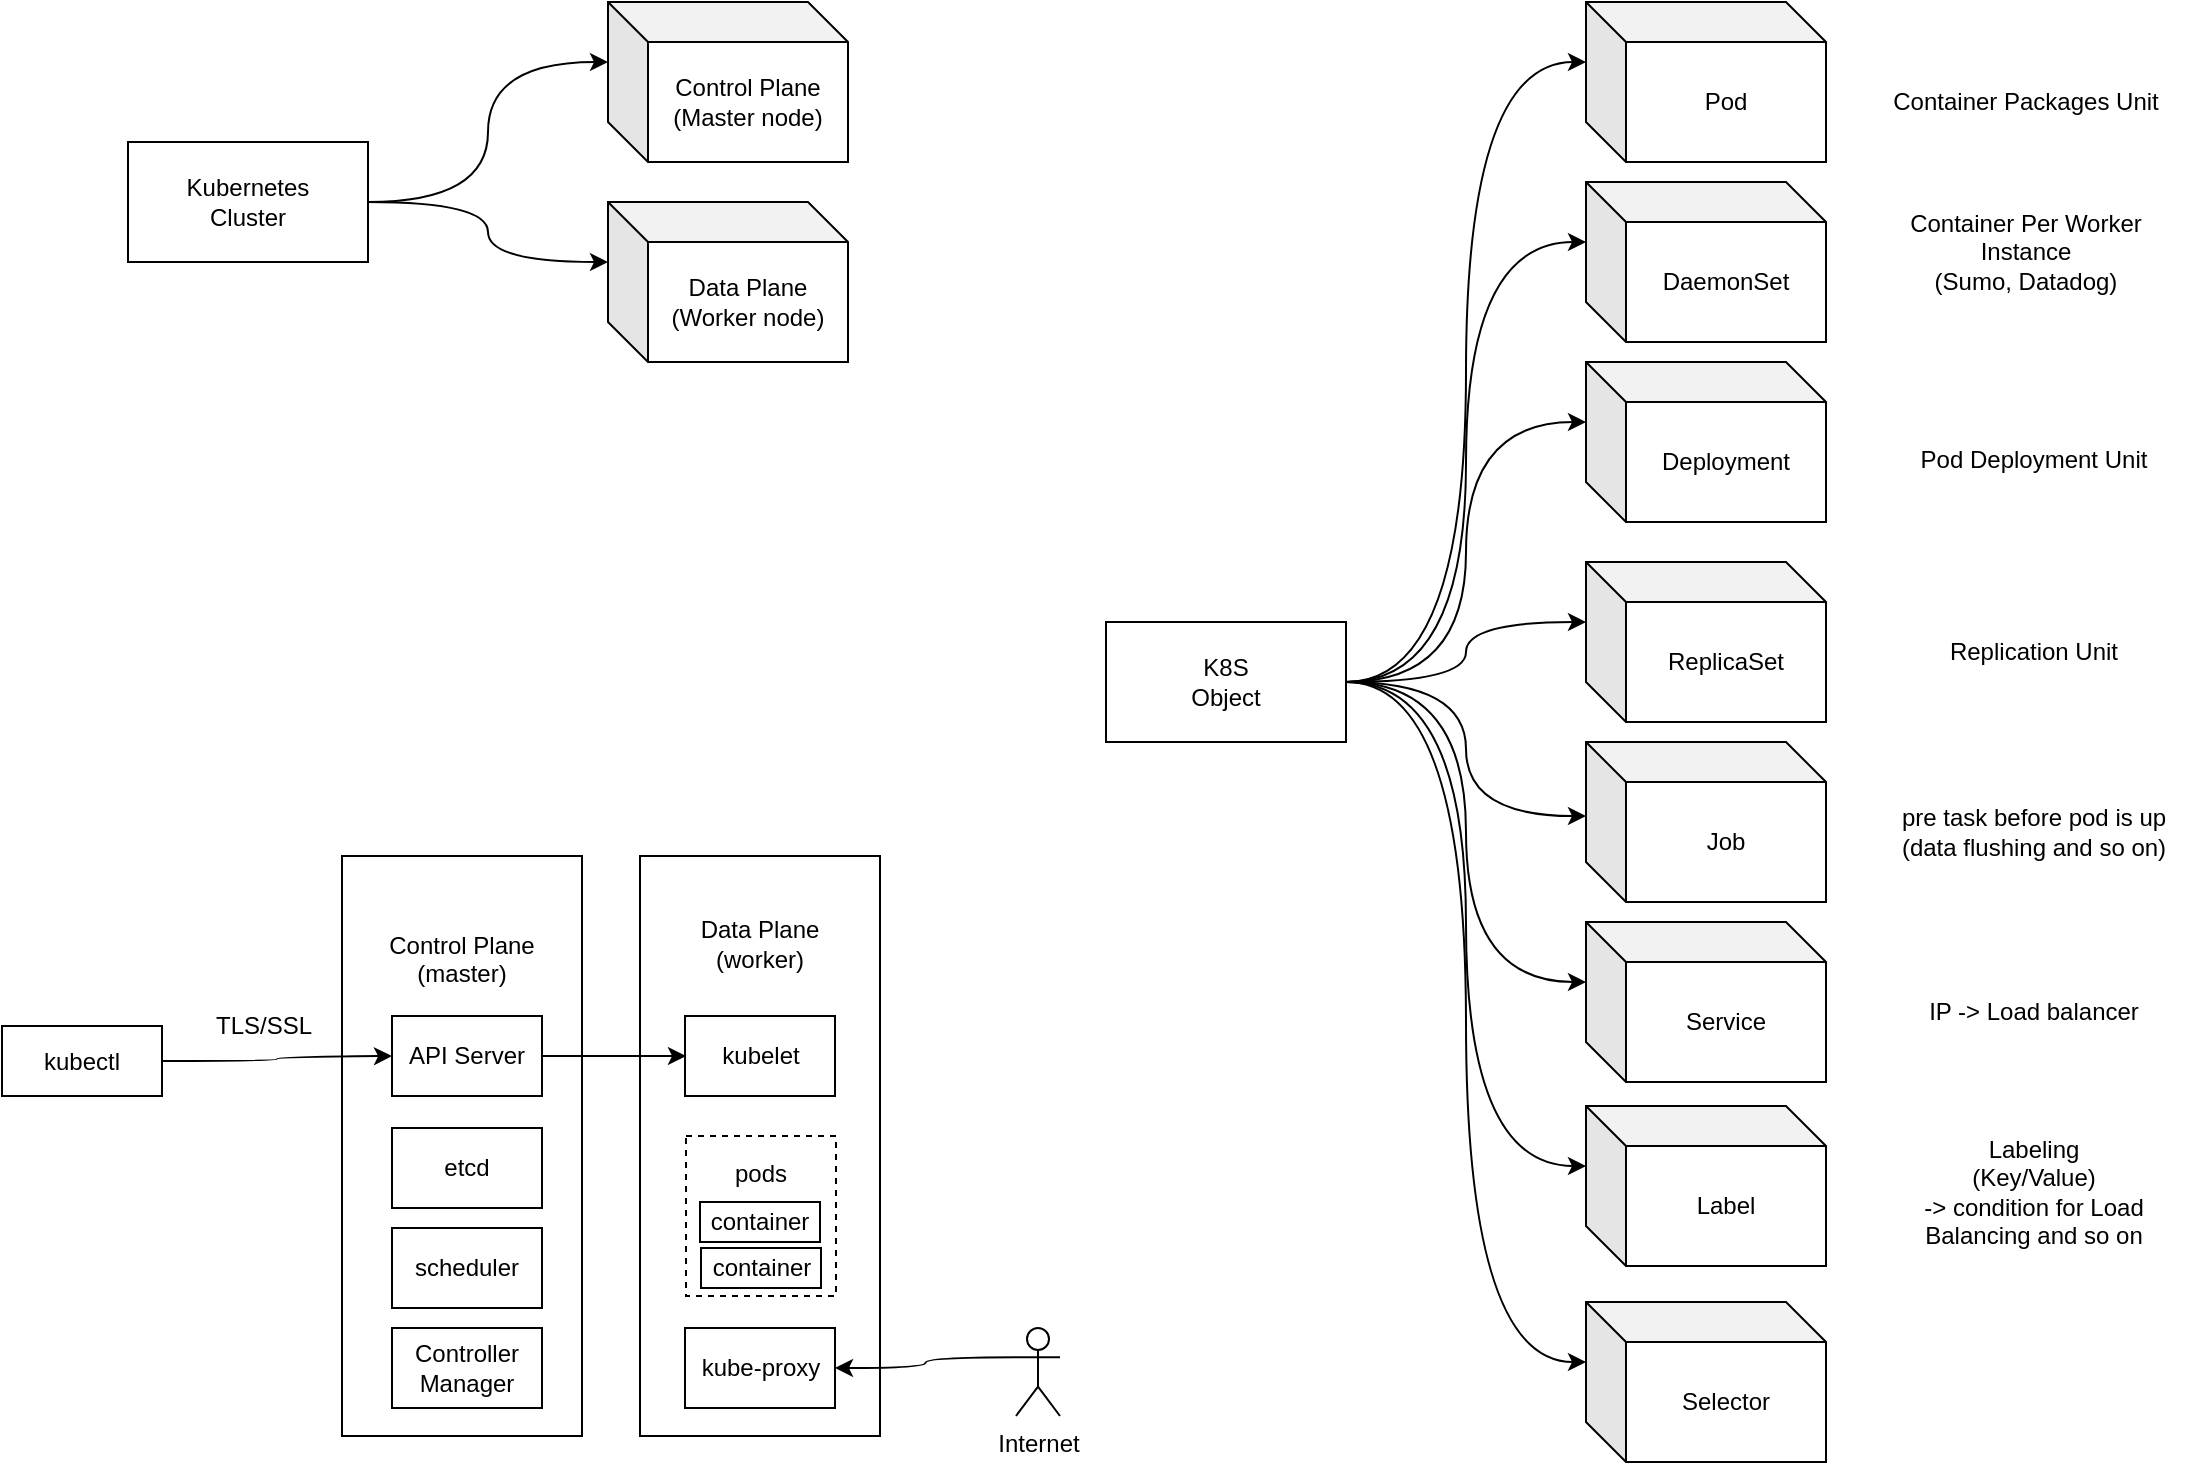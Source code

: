 <mxfile version="11.0.7" type="device"><diagram id="HFLXNcqsMwpk-uqe1Wn0" name="Page-1"><mxGraphModel dx="1106" dy="862" grid="1" gridSize="10" guides="1" tooltips="1" connect="1" arrows="1" fold="1" page="1" pageScale="1" pageWidth="1169" pageHeight="827" math="0" shadow="0"><root><mxCell id="0"/><mxCell id="1" parent="0"/><mxCell id="jyq8mdC1UPbTCz_hw3Xy-4" style="edgeStyle=orthogonalEdgeStyle;rounded=0;orthogonalLoop=1;jettySize=auto;html=1;exitX=1;exitY=0.5;exitDx=0;exitDy=0;entryX=0;entryY=0;entryDx=0;entryDy=30;entryPerimeter=0;curved=1;" edge="1" parent="1" source="jyq8mdC1UPbTCz_hw3Xy-1" target="jyq8mdC1UPbTCz_hw3Xy-2"><mxGeometry relative="1" as="geometry"/></mxCell><mxCell id="jyq8mdC1UPbTCz_hw3Xy-5" style="edgeStyle=orthogonalEdgeStyle;curved=1;rounded=0;orthogonalLoop=1;jettySize=auto;html=1;exitX=1;exitY=0.5;exitDx=0;exitDy=0;entryX=0;entryY=0;entryDx=0;entryDy=30;entryPerimeter=0;" edge="1" parent="1" source="jyq8mdC1UPbTCz_hw3Xy-1" target="jyq8mdC1UPbTCz_hw3Xy-3"><mxGeometry relative="1" as="geometry"/></mxCell><mxCell id="jyq8mdC1UPbTCz_hw3Xy-1" value="Kubernetes&lt;br&gt;Cluster" style="rounded=0;whiteSpace=wrap;html=1;" vertex="1" parent="1"><mxGeometry x="80" y="130" width="120" height="60" as="geometry"/></mxCell><mxCell id="jyq8mdC1UPbTCz_hw3Xy-2" value="Control Plane&lt;br&gt;(Master node)" style="shape=cube;whiteSpace=wrap;html=1;boundedLbl=1;backgroundOutline=1;darkOpacity=0.05;darkOpacity2=0.1;" vertex="1" parent="1"><mxGeometry x="320" y="60" width="120" height="80" as="geometry"/></mxCell><mxCell id="jyq8mdC1UPbTCz_hw3Xy-3" value="Data Plane&lt;br&gt;(Worker node)" style="shape=cube;whiteSpace=wrap;html=1;boundedLbl=1;backgroundOutline=1;darkOpacity=0.05;darkOpacity2=0.1;" vertex="1" parent="1"><mxGeometry x="320" y="160" width="120" height="80" as="geometry"/></mxCell><mxCell id="jyq8mdC1UPbTCz_hw3Xy-8" value="Pod" style="shape=cube;whiteSpace=wrap;html=1;boundedLbl=1;backgroundOutline=1;darkOpacity=0.05;darkOpacity2=0.1;" vertex="1" parent="1"><mxGeometry x="809" y="60" width="120" height="80" as="geometry"/></mxCell><mxCell id="jyq8mdC1UPbTCz_hw3Xy-9" value="DaemonSet" style="shape=cube;whiteSpace=wrap;html=1;boundedLbl=1;backgroundOutline=1;darkOpacity=0.05;darkOpacity2=0.1;" vertex="1" parent="1"><mxGeometry x="809" y="150" width="120" height="80" as="geometry"/></mxCell><mxCell id="jyq8mdC1UPbTCz_hw3Xy-10" value="Deployment" style="shape=cube;whiteSpace=wrap;html=1;boundedLbl=1;backgroundOutline=1;darkOpacity=0.05;darkOpacity2=0.1;" vertex="1" parent="1"><mxGeometry x="809" y="240" width="120" height="80" as="geometry"/></mxCell><mxCell id="jyq8mdC1UPbTCz_hw3Xy-13" style="edgeStyle=orthogonalEdgeStyle;curved=1;rounded=0;orthogonalLoop=1;jettySize=auto;html=1;entryX=0;entryY=0;entryDx=0;entryDy=30;entryPerimeter=0;" edge="1" parent="1" source="jyq8mdC1UPbTCz_hw3Xy-11" target="jyq8mdC1UPbTCz_hw3Xy-8"><mxGeometry relative="1" as="geometry"/></mxCell><mxCell id="jyq8mdC1UPbTCz_hw3Xy-14" style="edgeStyle=orthogonalEdgeStyle;curved=1;rounded=0;orthogonalLoop=1;jettySize=auto;html=1;exitX=1;exitY=0.5;exitDx=0;exitDy=0;entryX=0;entryY=0;entryDx=0;entryDy=30;entryPerimeter=0;" edge="1" parent="1" source="jyq8mdC1UPbTCz_hw3Xy-11" target="jyq8mdC1UPbTCz_hw3Xy-9"><mxGeometry relative="1" as="geometry"/></mxCell><mxCell id="jyq8mdC1UPbTCz_hw3Xy-15" style="edgeStyle=orthogonalEdgeStyle;curved=1;rounded=0;orthogonalLoop=1;jettySize=auto;html=1;exitX=1;exitY=0.5;exitDx=0;exitDy=0;entryX=0;entryY=0;entryDx=0;entryDy=30;entryPerimeter=0;" edge="1" parent="1" source="jyq8mdC1UPbTCz_hw3Xy-11" target="jyq8mdC1UPbTCz_hw3Xy-10"><mxGeometry relative="1" as="geometry"/></mxCell><mxCell id="jyq8mdC1UPbTCz_hw3Xy-24" style="edgeStyle=orthogonalEdgeStyle;curved=1;rounded=0;orthogonalLoop=1;jettySize=auto;html=1;exitX=1;exitY=0.5;exitDx=0;exitDy=0;entryX=0;entryY=0;entryDx=0;entryDy=30;entryPerimeter=0;" edge="1" parent="1" source="jyq8mdC1UPbTCz_hw3Xy-11" target="jyq8mdC1UPbTCz_hw3Xy-18"><mxGeometry relative="1" as="geometry"/></mxCell><mxCell id="jyq8mdC1UPbTCz_hw3Xy-25" style="edgeStyle=orthogonalEdgeStyle;curved=1;rounded=0;orthogonalLoop=1;jettySize=auto;html=1;exitX=1;exitY=0.5;exitDx=0;exitDy=0;entryX=0;entryY=0.463;entryDx=0;entryDy=0;entryPerimeter=0;" edge="1" parent="1" source="jyq8mdC1UPbTCz_hw3Xy-11" target="jyq8mdC1UPbTCz_hw3Xy-19"><mxGeometry relative="1" as="geometry"/></mxCell><mxCell id="jyq8mdC1UPbTCz_hw3Xy-26" style="edgeStyle=orthogonalEdgeStyle;curved=1;rounded=0;orthogonalLoop=1;jettySize=auto;html=1;exitX=1;exitY=0.5;exitDx=0;exitDy=0;entryX=0;entryY=0;entryDx=0;entryDy=30;entryPerimeter=0;" edge="1" parent="1" source="jyq8mdC1UPbTCz_hw3Xy-11" target="jyq8mdC1UPbTCz_hw3Xy-20"><mxGeometry relative="1" as="geometry"/></mxCell><mxCell id="jyq8mdC1UPbTCz_hw3Xy-27" style="edgeStyle=orthogonalEdgeStyle;curved=1;rounded=0;orthogonalLoop=1;jettySize=auto;html=1;exitX=1;exitY=0.5;exitDx=0;exitDy=0;entryX=0;entryY=0;entryDx=0;entryDy=30;entryPerimeter=0;" edge="1" parent="1" source="jyq8mdC1UPbTCz_hw3Xy-11" target="jyq8mdC1UPbTCz_hw3Xy-21"><mxGeometry relative="1" as="geometry"/></mxCell><mxCell id="jyq8mdC1UPbTCz_hw3Xy-30" style="edgeStyle=orthogonalEdgeStyle;curved=1;rounded=0;orthogonalLoop=1;jettySize=auto;html=1;exitX=1;exitY=0.5;exitDx=0;exitDy=0;entryX=0;entryY=0;entryDx=0;entryDy=30;entryPerimeter=0;" edge="1" parent="1" source="jyq8mdC1UPbTCz_hw3Xy-11" target="jyq8mdC1UPbTCz_hw3Xy-29"><mxGeometry relative="1" as="geometry"/></mxCell><mxCell id="jyq8mdC1UPbTCz_hw3Xy-11" value="K8S&lt;br&gt;Object" style="rounded=0;whiteSpace=wrap;html=1;" vertex="1" parent="1"><mxGeometry x="569" y="370" width="120" height="60" as="geometry"/></mxCell><mxCell id="jyq8mdC1UPbTCz_hw3Xy-12" value="Container Per Worker Instance&lt;br&gt;(Sumo, Datadog)" style="text;html=1;strokeColor=none;fillColor=none;align=center;verticalAlign=middle;whiteSpace=wrap;rounded=0;" vertex="1" parent="1"><mxGeometry x="954" y="160" width="150" height="50" as="geometry"/></mxCell><mxCell id="jyq8mdC1UPbTCz_hw3Xy-16" value="Container Packages Unit" style="text;html=1;strokeColor=none;fillColor=none;align=center;verticalAlign=middle;whiteSpace=wrap;rounded=0;" vertex="1" parent="1"><mxGeometry x="954" y="85" width="150" height="50" as="geometry"/></mxCell><mxCell id="jyq8mdC1UPbTCz_hw3Xy-17" value="Pod Deployment Unit" style="text;html=1;strokeColor=none;fillColor=none;align=center;verticalAlign=middle;whiteSpace=wrap;rounded=0;" vertex="1" parent="1"><mxGeometry x="958" y="264" width="150" height="50" as="geometry"/></mxCell><mxCell id="jyq8mdC1UPbTCz_hw3Xy-18" value="ReplicaSet" style="shape=cube;whiteSpace=wrap;html=1;boundedLbl=1;backgroundOutline=1;darkOpacity=0.05;darkOpacity2=0.1;" vertex="1" parent="1"><mxGeometry x="809" y="340" width="120" height="80" as="geometry"/></mxCell><mxCell id="jyq8mdC1UPbTCz_hw3Xy-19" value="Job" style="shape=cube;whiteSpace=wrap;html=1;boundedLbl=1;backgroundOutline=1;darkOpacity=0.05;darkOpacity2=0.1;" vertex="1" parent="1"><mxGeometry x="809" y="430" width="120" height="80" as="geometry"/></mxCell><mxCell id="jyq8mdC1UPbTCz_hw3Xy-20" value="Service" style="shape=cube;whiteSpace=wrap;html=1;boundedLbl=1;backgroundOutline=1;darkOpacity=0.05;darkOpacity2=0.1;" vertex="1" parent="1"><mxGeometry x="809" y="520" width="120" height="80" as="geometry"/></mxCell><mxCell id="jyq8mdC1UPbTCz_hw3Xy-21" value="Label" style="shape=cube;whiteSpace=wrap;html=1;boundedLbl=1;backgroundOutline=1;darkOpacity=0.05;darkOpacity2=0.1;" vertex="1" parent="1"><mxGeometry x="809" y="612" width="120" height="80" as="geometry"/></mxCell><mxCell id="jyq8mdC1UPbTCz_hw3Xy-22" value="Replication Unit" style="text;html=1;strokeColor=none;fillColor=none;align=center;verticalAlign=middle;whiteSpace=wrap;rounded=0;" vertex="1" parent="1"><mxGeometry x="958" y="360" width="150" height="50" as="geometry"/></mxCell><mxCell id="jyq8mdC1UPbTCz_hw3Xy-23" value="pre task before pod is up&lt;br&gt;(data flushing and so on)" style="text;html=1;strokeColor=none;fillColor=none;align=center;verticalAlign=middle;whiteSpace=wrap;rounded=0;" vertex="1" parent="1"><mxGeometry x="958" y="450" width="150" height="50" as="geometry"/></mxCell><mxCell id="jyq8mdC1UPbTCz_hw3Xy-28" value="IP -&amp;gt; Load balancer" style="text;html=1;strokeColor=none;fillColor=none;align=center;verticalAlign=middle;whiteSpace=wrap;rounded=0;" vertex="1" parent="1"><mxGeometry x="958" y="540" width="150" height="50" as="geometry"/></mxCell><mxCell id="jyq8mdC1UPbTCz_hw3Xy-29" value="Selector" style="shape=cube;whiteSpace=wrap;html=1;boundedLbl=1;backgroundOutline=1;darkOpacity=0.05;darkOpacity2=0.1;" vertex="1" parent="1"><mxGeometry x="809" y="710" width="120" height="80" as="geometry"/></mxCell><mxCell id="jyq8mdC1UPbTCz_hw3Xy-31" value="Labeling&lt;br&gt;(Key/Value)&lt;br&gt;-&amp;gt; condition for Load Balancing and so on" style="text;html=1;strokeColor=none;fillColor=none;align=center;verticalAlign=middle;whiteSpace=wrap;rounded=0;" vertex="1" parent="1"><mxGeometry x="958" y="630" width="150" height="50" as="geometry"/></mxCell><mxCell id="jyq8mdC1UPbTCz_hw3Xy-61" value="" style="group" vertex="1" connectable="0" parent="1"><mxGeometry x="17" y="487" width="529" height="290" as="geometry"/></mxCell><mxCell id="jyq8mdC1UPbTCz_hw3Xy-32" value="kubectl" style="rounded=0;whiteSpace=wrap;html=1;" vertex="1" parent="jyq8mdC1UPbTCz_hw3Xy-61"><mxGeometry y="85" width="80" height="35" as="geometry"/></mxCell><mxCell id="jyq8mdC1UPbTCz_hw3Xy-34" value="Control Plane&lt;br&gt;(master)&lt;br&gt;&lt;br&gt;&lt;br&gt;&lt;br&gt;&lt;br&gt;&lt;br&gt;&lt;br&gt;&lt;br&gt;&lt;br&gt;&lt;br&gt;&lt;br&gt;&lt;br&gt;&lt;br&gt;&lt;br&gt;" style="rounded=0;whiteSpace=wrap;html=1;" vertex="1" parent="jyq8mdC1UPbTCz_hw3Xy-61"><mxGeometry x="170" width="120" height="290" as="geometry"/></mxCell><mxCell id="jyq8mdC1UPbTCz_hw3Xy-35" value="API Server" style="rounded=0;whiteSpace=wrap;html=1;" vertex="1" parent="jyq8mdC1UPbTCz_hw3Xy-61"><mxGeometry x="195" y="80" width="75" height="40" as="geometry"/></mxCell><mxCell id="jyq8mdC1UPbTCz_hw3Xy-37" value="TLS/SSL" style="text;html=1;strokeColor=none;fillColor=none;align=center;verticalAlign=middle;whiteSpace=wrap;rounded=0;" vertex="1" parent="jyq8mdC1UPbTCz_hw3Xy-61"><mxGeometry x="111" y="75" width="40" height="20" as="geometry"/></mxCell><mxCell id="jyq8mdC1UPbTCz_hw3Xy-39" value="Data Plane&lt;br&gt;(worker)&lt;br&gt;&lt;br&gt;&lt;br&gt;&lt;br&gt;&lt;br&gt;&lt;br&gt;&lt;br&gt;&lt;br&gt;&lt;br&gt;&lt;br&gt;&lt;br&gt;&lt;br&gt;&lt;br&gt;&lt;br&gt;&lt;br&gt;" style="rounded=0;whiteSpace=wrap;html=1;" vertex="1" parent="jyq8mdC1UPbTCz_hw3Xy-61"><mxGeometry x="319" width="120" height="290" as="geometry"/></mxCell><mxCell id="jyq8mdC1UPbTCz_hw3Xy-40" value="kubelet" style="rounded=0;whiteSpace=wrap;html=1;" vertex="1" parent="jyq8mdC1UPbTCz_hw3Xy-61"><mxGeometry x="341.5" y="80" width="75" height="40" as="geometry"/></mxCell><mxCell id="jyq8mdC1UPbTCz_hw3Xy-42" style="edgeStyle=orthogonalEdgeStyle;curved=1;rounded=0;orthogonalLoop=1;jettySize=auto;html=1;exitX=1;exitY=0.5;exitDx=0;exitDy=0;entryX=0;entryY=0.5;entryDx=0;entryDy=0;" edge="1" parent="jyq8mdC1UPbTCz_hw3Xy-61"><mxGeometry relative="1" as="geometry"><mxPoint x="270" y="100" as="sourcePoint"/><mxPoint x="342" y="100" as="targetPoint"/></mxGeometry></mxCell><mxCell id="jyq8mdC1UPbTCz_hw3Xy-45" style="edgeStyle=orthogonalEdgeStyle;curved=1;rounded=0;orthogonalLoop=1;jettySize=auto;html=1;exitX=1;exitY=0.5;exitDx=0;exitDy=0;entryX=0;entryY=0.5;entryDx=0;entryDy=0;" edge="1" parent="jyq8mdC1UPbTCz_hw3Xy-61" source="jyq8mdC1UPbTCz_hw3Xy-32"><mxGeometry relative="1" as="geometry"><mxPoint x="50" y="130" as="sourcePoint"/><mxPoint x="195" y="100" as="targetPoint"/></mxGeometry></mxCell><mxCell id="jyq8mdC1UPbTCz_hw3Xy-46" value="etcd" style="rounded=0;whiteSpace=wrap;html=1;" vertex="1" parent="jyq8mdC1UPbTCz_hw3Xy-61"><mxGeometry x="195" y="136" width="75" height="40" as="geometry"/></mxCell><mxCell id="jyq8mdC1UPbTCz_hw3Xy-47" value="scheduler" style="rounded=0;whiteSpace=wrap;html=1;" vertex="1" parent="jyq8mdC1UPbTCz_hw3Xy-61"><mxGeometry x="195" y="186" width="75" height="40" as="geometry"/></mxCell><mxCell id="jyq8mdC1UPbTCz_hw3Xy-48" value="Controller&lt;br&gt;Manager" style="rounded=0;whiteSpace=wrap;html=1;" vertex="1" parent="jyq8mdC1UPbTCz_hw3Xy-61"><mxGeometry x="195" y="236" width="75" height="40" as="geometry"/></mxCell><mxCell id="jyq8mdC1UPbTCz_hw3Xy-49" value="kube-proxy" style="rounded=0;whiteSpace=wrap;html=1;" vertex="1" parent="jyq8mdC1UPbTCz_hw3Xy-61"><mxGeometry x="341.5" y="236" width="75" height="40" as="geometry"/></mxCell><mxCell id="jyq8mdC1UPbTCz_hw3Xy-51" style="edgeStyle=orthogonalEdgeStyle;curved=1;rounded=0;orthogonalLoop=1;jettySize=auto;html=1;exitX=0;exitY=0.333;exitDx=0;exitDy=0;exitPerimeter=0;entryX=1;entryY=0.5;entryDx=0;entryDy=0;" edge="1" parent="jyq8mdC1UPbTCz_hw3Xy-61" source="jyq8mdC1UPbTCz_hw3Xy-50" target="jyq8mdC1UPbTCz_hw3Xy-49"><mxGeometry relative="1" as="geometry"/></mxCell><mxCell id="jyq8mdC1UPbTCz_hw3Xy-50" value="Internet" style="shape=umlActor;verticalLabelPosition=bottom;labelBackgroundColor=#ffffff;verticalAlign=top;html=1;outlineConnect=0;" vertex="1" parent="jyq8mdC1UPbTCz_hw3Xy-61"><mxGeometry x="507" y="236" width="22" height="44" as="geometry"/></mxCell><mxCell id="jyq8mdC1UPbTCz_hw3Xy-56" value="pods&lt;br&gt;&lt;br&gt;&lt;br&gt;&lt;br&gt;" style="rounded=0;whiteSpace=wrap;html=1;dashed=1;" vertex="1" parent="jyq8mdC1UPbTCz_hw3Xy-61"><mxGeometry x="342" y="140" width="75" height="80" as="geometry"/></mxCell><mxCell id="jyq8mdC1UPbTCz_hw3Xy-58" value="container" style="rounded=0;whiteSpace=wrap;html=1;" vertex="1" parent="jyq8mdC1UPbTCz_hw3Xy-61"><mxGeometry x="349" y="173" width="60" height="20" as="geometry"/></mxCell><mxCell id="jyq8mdC1UPbTCz_hw3Xy-59" value="container" style="rounded=0;whiteSpace=wrap;html=1;" vertex="1" parent="jyq8mdC1UPbTCz_hw3Xy-61"><mxGeometry x="349.5" y="196" width="60" height="20" as="geometry"/></mxCell></root></mxGraphModel></diagram></mxfile>